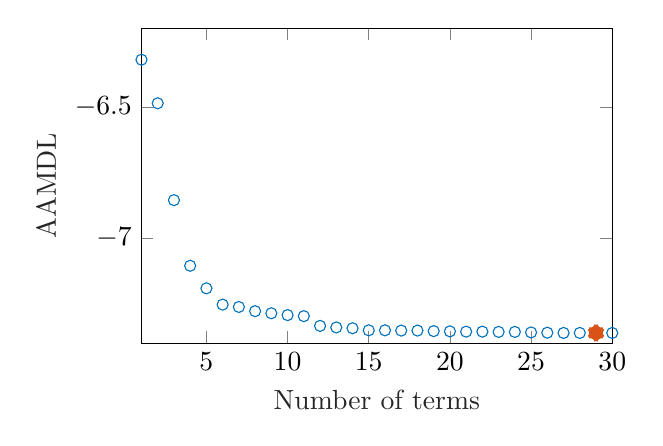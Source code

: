 % This file was created by matlab2tikz.
%
\definecolor{mycolor1}{rgb}{0.0,0.447,0.741}%
\definecolor{mycolor2}{rgb}{0.85,0.325,0.098}%
%
\begin{tikzpicture}

\begin{axis}[%
width=5.979cm,
height=4cm,
at={(0cm,0cm)},
scale only axis,
xmin=1,
xmax=30,
xlabel style={font=\color{white!15!black}},
xlabel={Number of terms},
ymin=-7.4,
ymax=-6.2,
ylabel style={font=\color{white!15!black}},
ylabel={AAMDL},
axis background/.style={fill=white}
]
\addplot [color=mycolor1, draw=none, mark=o, mark options={solid, mycolor1}, forget plot]
  table[row sep=crcr]{%
1	-6.32\\
2	-6.486\\
3	-6.855\\
4	-7.105\\
5	-7.191\\
6	-7.253\\
7	-7.262\\
8	-7.278\\
9	-7.286\\
10	-7.293\\
11	-7.297\\
12	-7.334\\
13	-7.34\\
14	-7.343\\
15	-7.351\\
16	-7.351\\
17	-7.352\\
18	-7.352\\
19	-7.354\\
20	-7.355\\
21	-7.356\\
22	-7.356\\
23	-7.357\\
24	-7.357\\
25	-7.359\\
26	-7.36\\
27	-7.361\\
28	-7.361\\
29	-7.361\\
30	-7.361\\
};
\addplot [color=mycolor2, line width=5.0pt, draw=none, mark=asterisk, mark options={solid, mycolor2}, forget plot]
  table[row sep=crcr]{%
29	-7.361\\
};
\end{axis}
\end{tikzpicture}%